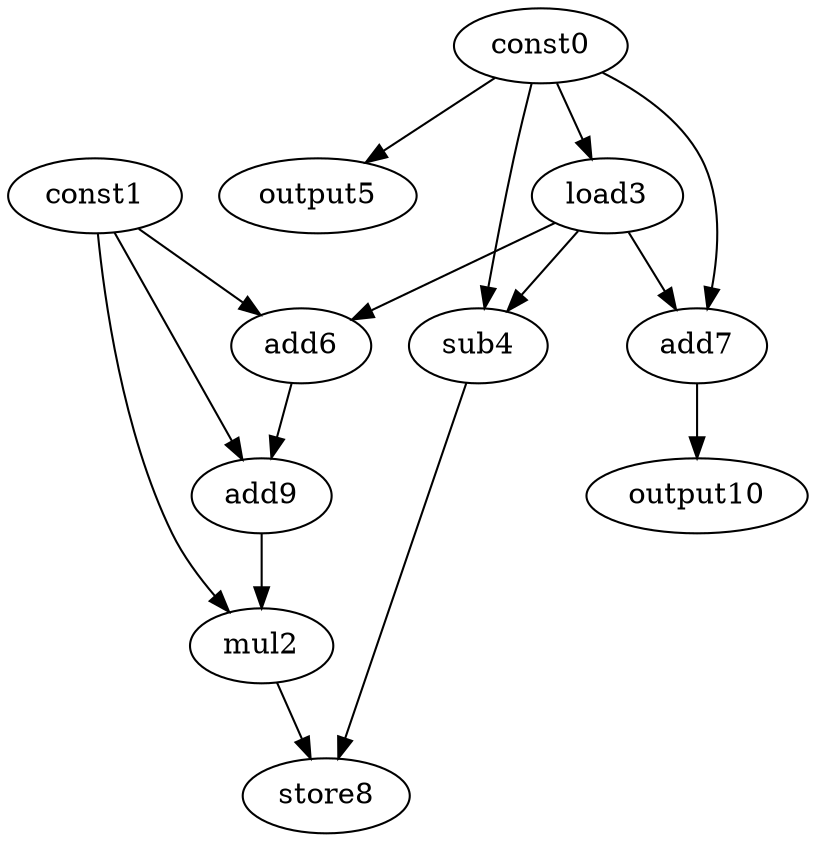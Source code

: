 digraph G { 
const0[opcode=const]; 
const1[opcode=const]; 
mul2[opcode=mul]; 
load3[opcode=load]; 
sub4[opcode=sub]; 
output5[opcode=output]; 
add6[opcode=add]; 
add7[opcode=add]; 
store8[opcode=store]; 
add9[opcode=add]; 
output10[opcode=output]; 
const0->load3[operand=0];
const0->output5[operand=0];
const0->sub4[operand=0];
load3->sub4[operand=1];
const1->add6[operand=0];
load3->add6[operand=1];
const0->add7[operand=0];
load3->add7[operand=1];
const1->add9[operand=0];
add6->add9[operand=1];
add7->output10[operand=0];
const1->mul2[operand=0];
add9->mul2[operand=1];
mul2->store8[operand=0];
sub4->store8[operand=1];
}

